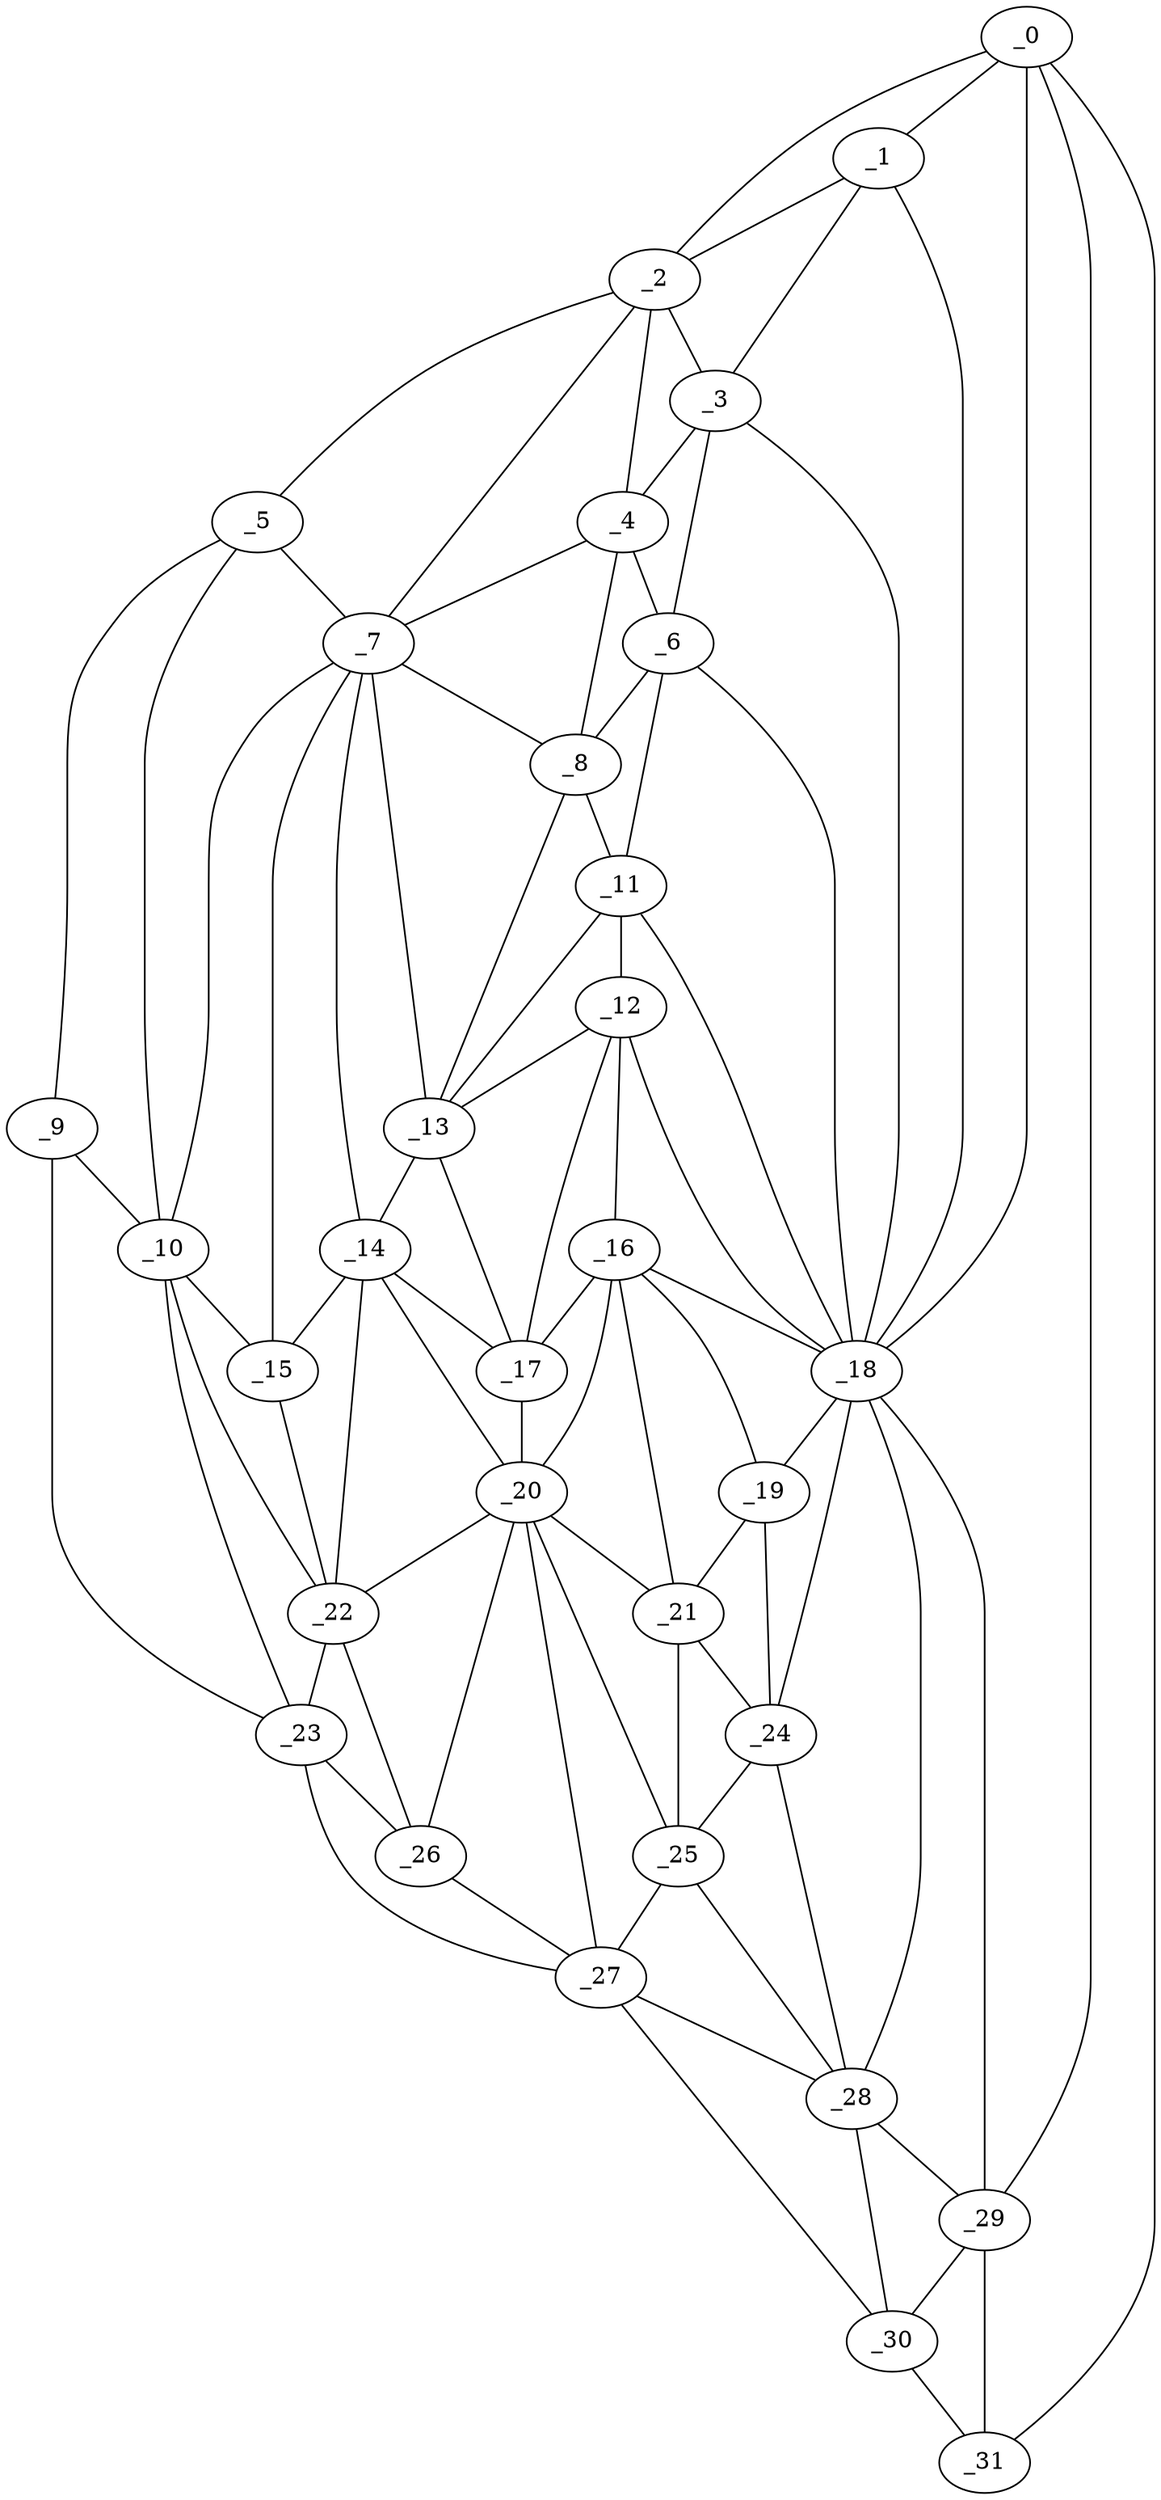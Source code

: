 graph "obj71__5.gxl" {
	_0	 [x=20,
		y=16];
	_1	 [x=28,
		y=55];
	_0 -- _1	 [valence=1];
	_2	 [x=30,
		y=76];
	_0 -- _2	 [valence=1];
	_18	 [x=73,
		y=57];
	_0 -- _18	 [valence=2];
	_29	 [x=110,
		y=22];
	_0 -- _29	 [valence=2];
	_31	 [x=112,
		y=14];
	_0 -- _31	 [valence=1];
	_1 -- _2	 [valence=2];
	_3	 [x=43,
		y=68];
	_1 -- _3	 [valence=1];
	_1 -- _18	 [valence=2];
	_2 -- _3	 [valence=2];
	_4	 [x=46,
		y=80];
	_2 -- _4	 [valence=2];
	_5	 [x=48,
		y=110];
	_2 -- _5	 [valence=1];
	_7	 [x=53,
		y=91];
	_2 -- _7	 [valence=2];
	_3 -- _4	 [valence=1];
	_6	 [x=49,
		y=71];
	_3 -- _6	 [valence=2];
	_3 -- _18	 [valence=1];
	_4 -- _6	 [valence=2];
	_4 -- _7	 [valence=1];
	_8	 [x=55,
		y=78];
	_4 -- _8	 [valence=1];
	_5 -- _7	 [valence=1];
	_9	 [x=55,
		y=111];
	_5 -- _9	 [valence=1];
	_10	 [x=58,
		y=106];
	_5 -- _10	 [valence=1];
	_6 -- _8	 [valence=2];
	_11	 [x=59,
		y=72];
	_6 -- _11	 [valence=2];
	_6 -- _18	 [valence=1];
	_7 -- _8	 [valence=2];
	_7 -- _10	 [valence=2];
	_13	 [x=65,
		y=79];
	_7 -- _13	 [valence=1];
	_14	 [x=68,
		y=91];
	_7 -- _14	 [valence=2];
	_15	 [x=69,
		y=96];
	_7 -- _15	 [valence=1];
	_8 -- _11	 [valence=2];
	_8 -- _13	 [valence=2];
	_9 -- _10	 [valence=2];
	_23	 [x=85,
		y=107];
	_9 -- _23	 [valence=1];
	_10 -- _15	 [valence=2];
	_22	 [x=81,
		y=101];
	_10 -- _22	 [valence=1];
	_10 -- _23	 [valence=2];
	_12	 [x=65,
		y=72];
	_11 -- _12	 [valence=2];
	_11 -- _13	 [valence=2];
	_11 -- _18	 [valence=1];
	_12 -- _13	 [valence=1];
	_16	 [x=71,
		y=69];
	_12 -- _16	 [valence=1];
	_17	 [x=71,
		y=81];
	_12 -- _17	 [valence=1];
	_12 -- _18	 [valence=2];
	_13 -- _14	 [valence=2];
	_13 -- _17	 [valence=2];
	_14 -- _15	 [valence=2];
	_14 -- _17	 [valence=1];
	_20	 [x=79,
		y=78];
	_14 -- _20	 [valence=2];
	_14 -- _22	 [valence=1];
	_15 -- _22	 [valence=1];
	_16 -- _17	 [valence=2];
	_16 -- _18	 [valence=1];
	_19	 [x=76,
		y=63];
	_16 -- _19	 [valence=1];
	_16 -- _20	 [valence=1];
	_21	 [x=80,
		y=72];
	_16 -- _21	 [valence=2];
	_17 -- _20	 [valence=1];
	_18 -- _19	 [valence=2];
	_24	 [x=90,
		y=59];
	_18 -- _24	 [valence=2];
	_28	 [x=109,
		y=34];
	_18 -- _28	 [valence=1];
	_18 -- _29	 [valence=2];
	_19 -- _21	 [valence=1];
	_19 -- _24	 [valence=2];
	_20 -- _21	 [valence=1];
	_20 -- _22	 [valence=2];
	_25	 [x=95,
		y=64];
	_20 -- _25	 [valence=2];
	_26	 [x=96,
		y=104];
	_20 -- _26	 [valence=1];
	_27	 [x=104,
		y=103];
	_20 -- _27	 [valence=2];
	_21 -- _24	 [valence=2];
	_21 -- _25	 [valence=1];
	_22 -- _23	 [valence=2];
	_22 -- _26	 [valence=1];
	_23 -- _26	 [valence=2];
	_23 -- _27	 [valence=1];
	_24 -- _25	 [valence=1];
	_24 -- _28	 [valence=2];
	_25 -- _27	 [valence=1];
	_25 -- _28	 [valence=2];
	_26 -- _27	 [valence=2];
	_27 -- _28	 [valence=1];
	_30	 [x=111,
		y=29];
	_27 -- _30	 [valence=1];
	_28 -- _29	 [valence=2];
	_28 -- _30	 [valence=2];
	_29 -- _30	 [valence=1];
	_29 -- _31	 [valence=2];
	_30 -- _31	 [valence=1];
}
